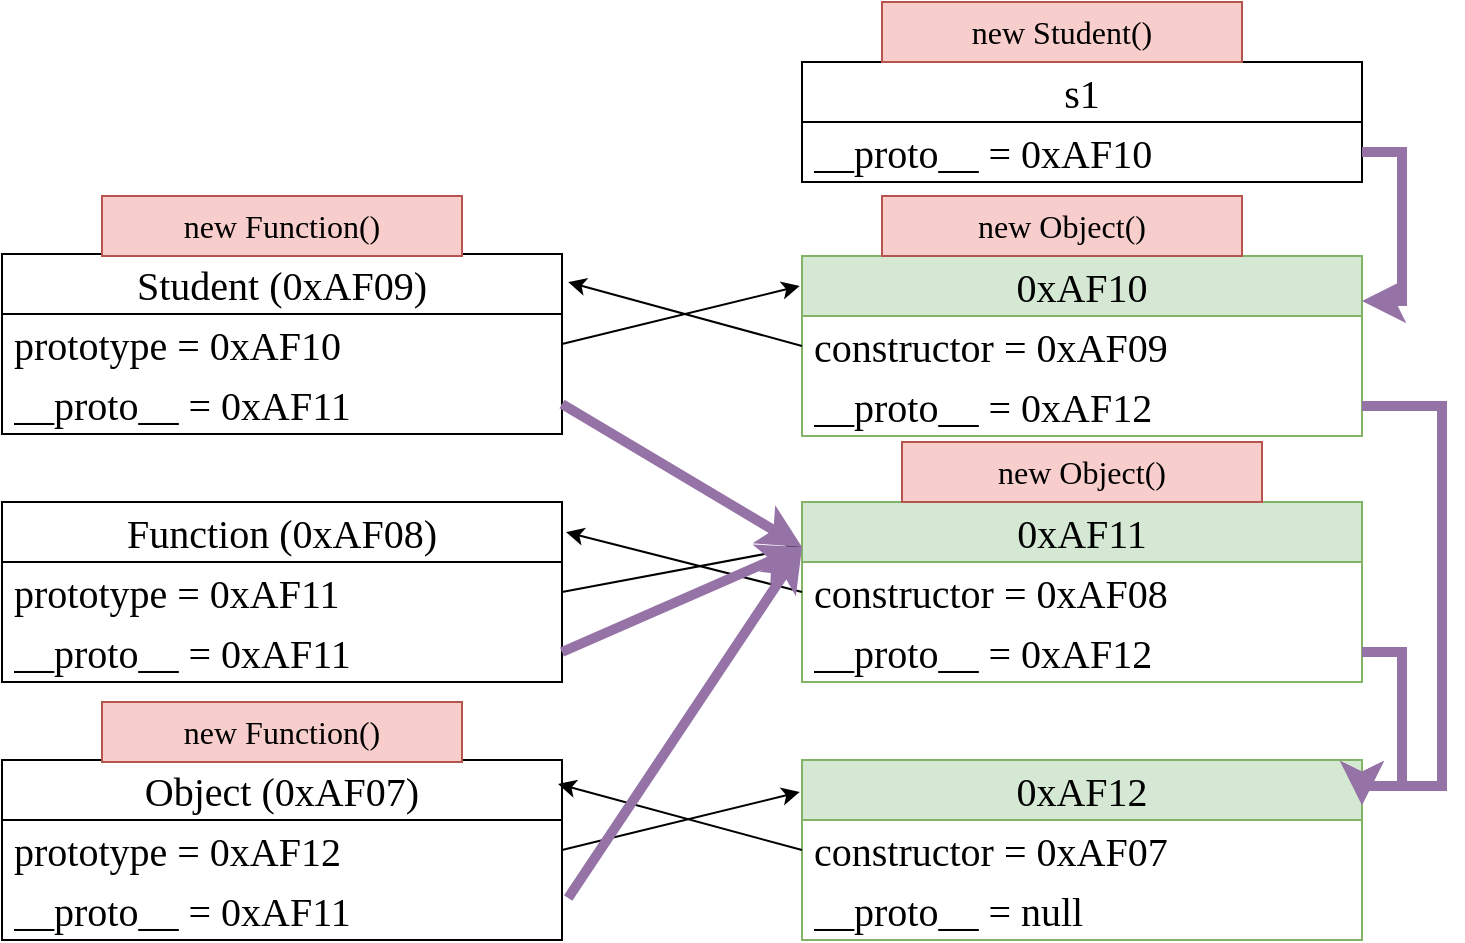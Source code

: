<mxfile version="22.1.0" type="device">
  <diagram name="Page-1" id="kZ8fsL1VzSeyfwweAmnW">
    <mxGraphModel dx="880" dy="486" grid="1" gridSize="10" guides="1" tooltips="1" connect="1" arrows="1" fold="1" page="1" pageScale="1" pageWidth="1100" pageHeight="850" math="0" shadow="0">
      <root>
        <mxCell id="0" />
        <mxCell id="1" parent="0" />
        <mxCell id="Hp6nx-xUoh-FpmTsGtWV-1" value="Student (0xAF09)" style="swimlane;fontStyle=0;childLayout=stackLayout;horizontal=1;startSize=30;horizontalStack=0;resizeParent=1;resizeParentMax=0;resizeLast=0;collapsible=1;marginBottom=0;whiteSpace=wrap;html=1;fontFamily=Ubuntu;fontSource=https%3A%2F%2Ffonts.googleapis.com%2Fcss%3Ffamily%3DUbuntu;fontSize=20;" vertex="1" parent="1">
          <mxGeometry x="80" y="156" width="280" height="90" as="geometry" />
        </mxCell>
        <mxCell id="Hp6nx-xUoh-FpmTsGtWV-2" value="prototype = 0xAF10" style="text;strokeColor=none;fillColor=none;align=left;verticalAlign=middle;spacingLeft=4;spacingRight=4;overflow=hidden;points=[[0,0.5],[1,0.5]];portConstraint=eastwest;rotatable=0;whiteSpace=wrap;html=1;fontFamily=Ubuntu;fontSource=https%3A%2F%2Ffonts.googleapis.com%2Fcss%3Ffamily%3DUbuntu;fontSize=20;" vertex="1" parent="Hp6nx-xUoh-FpmTsGtWV-1">
          <mxGeometry y="30" width="280" height="30" as="geometry" />
        </mxCell>
        <mxCell id="Hp6nx-xUoh-FpmTsGtWV-3" value="__proto__ = 0xAF11" style="text;strokeColor=none;fillColor=none;align=left;verticalAlign=middle;spacingLeft=4;spacingRight=4;overflow=hidden;points=[[0,0.5],[1,0.5]];portConstraint=eastwest;rotatable=0;whiteSpace=wrap;html=1;fontFamily=Ubuntu;fontSource=https%3A%2F%2Ffonts.googleapis.com%2Fcss%3Ffamily%3DUbuntu;fontSize=20;" vertex="1" parent="Hp6nx-xUoh-FpmTsGtWV-1">
          <mxGeometry y="60" width="280" height="30" as="geometry" />
        </mxCell>
        <mxCell id="Hp6nx-xUoh-FpmTsGtWV-29" value="0xAF10" style="swimlane;fontStyle=0;childLayout=stackLayout;horizontal=1;startSize=30;horizontalStack=0;resizeParent=1;resizeParentMax=0;resizeLast=0;collapsible=1;marginBottom=0;whiteSpace=wrap;html=1;fontFamily=Ubuntu;fontSource=https%3A%2F%2Ffonts.googleapis.com%2Fcss%3Ffamily%3DUbuntu;fontSize=20;fillColor=#d5e8d4;strokeColor=#82b366;" vertex="1" parent="1">
          <mxGeometry x="480" y="157" width="280" height="90" as="geometry" />
        </mxCell>
        <mxCell id="Hp6nx-xUoh-FpmTsGtWV-30" value="constructor = 0xAF09" style="text;strokeColor=none;fillColor=none;align=left;verticalAlign=middle;spacingLeft=4;spacingRight=4;overflow=hidden;points=[[0,0.5],[1,0.5]];portConstraint=eastwest;rotatable=0;whiteSpace=wrap;html=1;fontFamily=Ubuntu;fontSource=https%3A%2F%2Ffonts.googleapis.com%2Fcss%3Ffamily%3DUbuntu;fontSize=20;" vertex="1" parent="Hp6nx-xUoh-FpmTsGtWV-29">
          <mxGeometry y="30" width="280" height="30" as="geometry" />
        </mxCell>
        <mxCell id="Hp6nx-xUoh-FpmTsGtWV-31" value="__proto__ = 0xAF12" style="text;strokeColor=none;fillColor=none;align=left;verticalAlign=middle;spacingLeft=4;spacingRight=4;overflow=hidden;points=[[0,0.5],[1,0.5]];portConstraint=eastwest;rotatable=0;whiteSpace=wrap;html=1;fontFamily=Ubuntu;fontSource=https%3A%2F%2Ffonts.googleapis.com%2Fcss%3Ffamily%3DUbuntu;fontSize=20;" vertex="1" parent="Hp6nx-xUoh-FpmTsGtWV-29">
          <mxGeometry y="60" width="280" height="30" as="geometry" />
        </mxCell>
        <mxCell id="Hp6nx-xUoh-FpmTsGtWV-33" value="0xAF11" style="swimlane;fontStyle=0;childLayout=stackLayout;horizontal=1;startSize=30;horizontalStack=0;resizeParent=1;resizeParentMax=0;resizeLast=0;collapsible=1;marginBottom=0;whiteSpace=wrap;html=1;fontFamily=Ubuntu;fontSource=https%3A%2F%2Ffonts.googleapis.com%2Fcss%3Ffamily%3DUbuntu;fontSize=20;fillColor=#d5e8d4;strokeColor=#82b366;" vertex="1" parent="1">
          <mxGeometry x="480" y="280" width="280" height="90" as="geometry" />
        </mxCell>
        <mxCell id="Hp6nx-xUoh-FpmTsGtWV-34" value="constructor = 0xAF08" style="text;strokeColor=none;fillColor=none;align=left;verticalAlign=middle;spacingLeft=4;spacingRight=4;overflow=hidden;points=[[0,0.5],[1,0.5]];portConstraint=eastwest;rotatable=0;whiteSpace=wrap;html=1;fontFamily=Ubuntu;fontSource=https%3A%2F%2Ffonts.googleapis.com%2Fcss%3Ffamily%3DUbuntu;fontSize=20;" vertex="1" parent="Hp6nx-xUoh-FpmTsGtWV-33">
          <mxGeometry y="30" width="280" height="30" as="geometry" />
        </mxCell>
        <mxCell id="Hp6nx-xUoh-FpmTsGtWV-35" value="__proto__ = 0xAF12" style="text;strokeColor=none;fillColor=none;align=left;verticalAlign=middle;spacingLeft=4;spacingRight=4;overflow=hidden;points=[[0,0.5],[1,0.5]];portConstraint=eastwest;rotatable=0;whiteSpace=wrap;html=1;fontFamily=Ubuntu;fontSource=https%3A%2F%2Ffonts.googleapis.com%2Fcss%3Ffamily%3DUbuntu;fontSize=20;" vertex="1" parent="Hp6nx-xUoh-FpmTsGtWV-33">
          <mxGeometry y="60" width="280" height="30" as="geometry" />
        </mxCell>
        <mxCell id="Hp6nx-xUoh-FpmTsGtWV-37" value="Function (0xAF08)" style="swimlane;fontStyle=0;childLayout=stackLayout;horizontal=1;startSize=30;horizontalStack=0;resizeParent=1;resizeParentMax=0;resizeLast=0;collapsible=1;marginBottom=0;whiteSpace=wrap;html=1;fontFamily=Ubuntu;fontSource=https%3A%2F%2Ffonts.googleapis.com%2Fcss%3Ffamily%3DUbuntu;fontSize=20;" vertex="1" parent="1">
          <mxGeometry x="80" y="280" width="280" height="90" as="geometry" />
        </mxCell>
        <mxCell id="Hp6nx-xUoh-FpmTsGtWV-38" value="prototype = 0xAF11" style="text;strokeColor=none;fillColor=none;align=left;verticalAlign=middle;spacingLeft=4;spacingRight=4;overflow=hidden;points=[[0,0.5],[1,0.5]];portConstraint=eastwest;rotatable=0;whiteSpace=wrap;html=1;fontFamily=Ubuntu;fontSource=https%3A%2F%2Ffonts.googleapis.com%2Fcss%3Ffamily%3DUbuntu;fontSize=20;" vertex="1" parent="Hp6nx-xUoh-FpmTsGtWV-37">
          <mxGeometry y="30" width="280" height="30" as="geometry" />
        </mxCell>
        <mxCell id="Hp6nx-xUoh-FpmTsGtWV-39" value="__proto__ = 0xAF11" style="text;strokeColor=none;fillColor=none;align=left;verticalAlign=middle;spacingLeft=4;spacingRight=4;overflow=hidden;points=[[0,0.5],[1,0.5]];portConstraint=eastwest;rotatable=0;whiteSpace=wrap;html=1;fontFamily=Ubuntu;fontSource=https%3A%2F%2Ffonts.googleapis.com%2Fcss%3Ffamily%3DUbuntu;fontSize=20;" vertex="1" parent="Hp6nx-xUoh-FpmTsGtWV-37">
          <mxGeometry y="60" width="280" height="30" as="geometry" />
        </mxCell>
        <mxCell id="Hp6nx-xUoh-FpmTsGtWV-41" value="0xAF12" style="swimlane;fontStyle=0;childLayout=stackLayout;horizontal=1;startSize=30;horizontalStack=0;resizeParent=1;resizeParentMax=0;resizeLast=0;collapsible=1;marginBottom=0;whiteSpace=wrap;html=1;fontFamily=Ubuntu;fontSource=https%3A%2F%2Ffonts.googleapis.com%2Fcss%3Ffamily%3DUbuntu;fontSize=20;fillColor=#d5e8d4;strokeColor=#82b366;" vertex="1" parent="1">
          <mxGeometry x="480" y="409" width="280" height="90" as="geometry" />
        </mxCell>
        <mxCell id="Hp6nx-xUoh-FpmTsGtWV-42" value="constructor = 0xAF07" style="text;strokeColor=none;fillColor=none;align=left;verticalAlign=middle;spacingLeft=4;spacingRight=4;overflow=hidden;points=[[0,0.5],[1,0.5]];portConstraint=eastwest;rotatable=0;whiteSpace=wrap;html=1;fontFamily=Ubuntu;fontSource=https%3A%2F%2Ffonts.googleapis.com%2Fcss%3Ffamily%3DUbuntu;fontSize=20;" vertex="1" parent="Hp6nx-xUoh-FpmTsGtWV-41">
          <mxGeometry y="30" width="280" height="30" as="geometry" />
        </mxCell>
        <mxCell id="Hp6nx-xUoh-FpmTsGtWV-43" value="__proto__ = null" style="text;strokeColor=none;fillColor=none;align=left;verticalAlign=middle;spacingLeft=4;spacingRight=4;overflow=hidden;points=[[0,0.5],[1,0.5]];portConstraint=eastwest;rotatable=0;whiteSpace=wrap;html=1;fontFamily=Ubuntu;fontSource=https%3A%2F%2Ffonts.googleapis.com%2Fcss%3Ffamily%3DUbuntu;fontSize=20;" vertex="1" parent="Hp6nx-xUoh-FpmTsGtWV-41">
          <mxGeometry y="60" width="280" height="30" as="geometry" />
        </mxCell>
        <mxCell id="Hp6nx-xUoh-FpmTsGtWV-45" value="Object (0xAF07)" style="swimlane;fontStyle=0;childLayout=stackLayout;horizontal=1;startSize=30;horizontalStack=0;resizeParent=1;resizeParentMax=0;resizeLast=0;collapsible=1;marginBottom=0;whiteSpace=wrap;html=1;fontFamily=Ubuntu;fontSource=https%3A%2F%2Ffonts.googleapis.com%2Fcss%3Ffamily%3DUbuntu;fontSize=20;" vertex="1" parent="1">
          <mxGeometry x="80" y="409" width="280" height="90" as="geometry" />
        </mxCell>
        <mxCell id="Hp6nx-xUoh-FpmTsGtWV-46" value="prototype = 0xAF12" style="text;strokeColor=none;fillColor=none;align=left;verticalAlign=middle;spacingLeft=4;spacingRight=4;overflow=hidden;points=[[0,0.5],[1,0.5]];portConstraint=eastwest;rotatable=0;whiteSpace=wrap;html=1;fontFamily=Ubuntu;fontSource=https%3A%2F%2Ffonts.googleapis.com%2Fcss%3Ffamily%3DUbuntu;fontSize=20;" vertex="1" parent="Hp6nx-xUoh-FpmTsGtWV-45">
          <mxGeometry y="30" width="280" height="30" as="geometry" />
        </mxCell>
        <mxCell id="Hp6nx-xUoh-FpmTsGtWV-47" value="__proto__ = 0xAF11" style="text;strokeColor=none;fillColor=none;align=left;verticalAlign=middle;spacingLeft=4;spacingRight=4;overflow=hidden;points=[[0,0.5],[1,0.5]];portConstraint=eastwest;rotatable=0;whiteSpace=wrap;html=1;fontFamily=Ubuntu;fontSource=https%3A%2F%2Ffonts.googleapis.com%2Fcss%3Ffamily%3DUbuntu;fontSize=20;" vertex="1" parent="Hp6nx-xUoh-FpmTsGtWV-45">
          <mxGeometry y="60" width="280" height="30" as="geometry" />
        </mxCell>
        <mxCell id="Hp6nx-xUoh-FpmTsGtWV-49" style="rounded=0;orthogonalLoop=1;jettySize=auto;html=1;entryX=-0.004;entryY=0.167;entryDx=0;entryDy=0;entryPerimeter=0;exitX=1;exitY=0.5;exitDx=0;exitDy=0;" edge="1" parent="1" source="Hp6nx-xUoh-FpmTsGtWV-2" target="Hp6nx-xUoh-FpmTsGtWV-29">
          <mxGeometry relative="1" as="geometry" />
        </mxCell>
        <mxCell id="Hp6nx-xUoh-FpmTsGtWV-50" style="rounded=0;orthogonalLoop=1;jettySize=auto;html=1;entryX=1.011;entryY=0.156;entryDx=0;entryDy=0;entryPerimeter=0;exitX=0;exitY=0.5;exitDx=0;exitDy=0;" edge="1" parent="1" source="Hp6nx-xUoh-FpmTsGtWV-30" target="Hp6nx-xUoh-FpmTsGtWV-1">
          <mxGeometry relative="1" as="geometry" />
        </mxCell>
        <mxCell id="Hp6nx-xUoh-FpmTsGtWV-51" style="rounded=0;orthogonalLoop=1;jettySize=auto;html=1;entryX=0;entryY=0.25;entryDx=0;entryDy=0;exitX=1;exitY=0.5;exitDx=0;exitDy=0;" edge="1" parent="1" source="Hp6nx-xUoh-FpmTsGtWV-38" target="Hp6nx-xUoh-FpmTsGtWV-33">
          <mxGeometry relative="1" as="geometry" />
        </mxCell>
        <mxCell id="Hp6nx-xUoh-FpmTsGtWV-52" style="rounded=0;orthogonalLoop=1;jettySize=auto;html=1;exitX=0;exitY=0.5;exitDx=0;exitDy=0;entryX=1.007;entryY=0.167;entryDx=0;entryDy=0;entryPerimeter=0;" edge="1" parent="1" source="Hp6nx-xUoh-FpmTsGtWV-34" target="Hp6nx-xUoh-FpmTsGtWV-37">
          <mxGeometry relative="1" as="geometry" />
        </mxCell>
        <mxCell id="Hp6nx-xUoh-FpmTsGtWV-53" style="rounded=0;orthogonalLoop=1;jettySize=auto;html=1;entryX=-0.004;entryY=0.178;entryDx=0;entryDy=0;entryPerimeter=0;exitX=1;exitY=0.5;exitDx=0;exitDy=0;" edge="1" parent="1" source="Hp6nx-xUoh-FpmTsGtWV-46" target="Hp6nx-xUoh-FpmTsGtWV-41">
          <mxGeometry relative="1" as="geometry" />
        </mxCell>
        <mxCell id="Hp6nx-xUoh-FpmTsGtWV-54" style="rounded=0;orthogonalLoop=1;jettySize=auto;html=1;entryX=0.993;entryY=0.133;entryDx=0;entryDy=0;entryPerimeter=0;exitX=0;exitY=0.5;exitDx=0;exitDy=0;" edge="1" parent="1" source="Hp6nx-xUoh-FpmTsGtWV-42" target="Hp6nx-xUoh-FpmTsGtWV-45">
          <mxGeometry relative="1" as="geometry" />
        </mxCell>
        <mxCell id="Hp6nx-xUoh-FpmTsGtWV-55" style="rounded=0;orthogonalLoop=1;jettySize=auto;html=1;entryX=0;entryY=0.25;entryDx=0;entryDy=0;strokeWidth=5;fillColor=#e1d5e7;strokeColor=#9673a6;exitX=1;exitY=0.5;exitDx=0;exitDy=0;" edge="1" parent="1" source="Hp6nx-xUoh-FpmTsGtWV-3" target="Hp6nx-xUoh-FpmTsGtWV-33">
          <mxGeometry relative="1" as="geometry" />
        </mxCell>
        <mxCell id="Hp6nx-xUoh-FpmTsGtWV-56" style="rounded=0;orthogonalLoop=1;jettySize=auto;html=1;entryX=0;entryY=0.25;entryDx=0;entryDy=0;exitX=1.011;exitY=0.3;exitDx=0;exitDy=0;exitPerimeter=0;strokeWidth=5;fillColor=#e1d5e7;strokeColor=#9673a6;" edge="1" parent="1" source="Hp6nx-xUoh-FpmTsGtWV-47" target="Hp6nx-xUoh-FpmTsGtWV-33">
          <mxGeometry relative="1" as="geometry" />
        </mxCell>
        <mxCell id="Hp6nx-xUoh-FpmTsGtWV-57" style="edgeStyle=orthogonalEdgeStyle;rounded=0;orthogonalLoop=1;jettySize=auto;html=1;entryX=1;entryY=0.25;entryDx=0;entryDy=0;fillColor=#e1d5e7;strokeColor=#9673a6;strokeWidth=5;" edge="1" parent="1" source="Hp6nx-xUoh-FpmTsGtWV-31" target="Hp6nx-xUoh-FpmTsGtWV-41">
          <mxGeometry relative="1" as="geometry">
            <Array as="points">
              <mxPoint x="800" y="232" />
              <mxPoint x="800" y="422" />
            </Array>
          </mxGeometry>
        </mxCell>
        <mxCell id="Hp6nx-xUoh-FpmTsGtWV-58" style="edgeStyle=orthogonalEdgeStyle;rounded=0;orthogonalLoop=1;jettySize=auto;html=1;entryX=1;entryY=0.25;entryDx=0;entryDy=0;fillColor=#e1d5e7;strokeColor=#9673a6;strokeWidth=5;" edge="1" parent="1" source="Hp6nx-xUoh-FpmTsGtWV-35" target="Hp6nx-xUoh-FpmTsGtWV-41">
          <mxGeometry relative="1" as="geometry">
            <Array as="points">
              <mxPoint x="780" y="355" />
              <mxPoint x="780" y="422" />
            </Array>
          </mxGeometry>
        </mxCell>
        <mxCell id="Hp6nx-xUoh-FpmTsGtWV-59" style="rounded=0;orthogonalLoop=1;jettySize=auto;html=1;entryX=0;entryY=0.25;entryDx=0;entryDy=0;fillColor=#e1d5e7;strokeColor=#9673a6;strokeWidth=5;exitX=1;exitY=0.5;exitDx=0;exitDy=0;" edge="1" parent="1" source="Hp6nx-xUoh-FpmTsGtWV-39" target="Hp6nx-xUoh-FpmTsGtWV-33">
          <mxGeometry relative="1" as="geometry" />
        </mxCell>
        <mxCell id="Hp6nx-xUoh-FpmTsGtWV-65" value="s1" style="swimlane;fontStyle=0;childLayout=stackLayout;horizontal=1;startSize=30;horizontalStack=0;resizeParent=1;resizeParentMax=0;resizeLast=0;collapsible=1;marginBottom=0;whiteSpace=wrap;html=1;fontFamily=Ubuntu;fontSource=https%3A%2F%2Ffonts.googleapis.com%2Fcss%3Ffamily%3DUbuntu;fontSize=20;" vertex="1" parent="1">
          <mxGeometry x="480" y="60" width="280" height="60" as="geometry" />
        </mxCell>
        <mxCell id="Hp6nx-xUoh-FpmTsGtWV-67" value="__proto__ = 0xAF10" style="text;strokeColor=none;fillColor=none;align=left;verticalAlign=middle;spacingLeft=4;spacingRight=4;overflow=hidden;points=[[0,0.5],[1,0.5]];portConstraint=eastwest;rotatable=0;whiteSpace=wrap;html=1;fontFamily=Ubuntu;fontSource=https%3A%2F%2Ffonts.googleapis.com%2Fcss%3Ffamily%3DUbuntu;fontSize=20;" vertex="1" parent="Hp6nx-xUoh-FpmTsGtWV-65">
          <mxGeometry y="30" width="280" height="30" as="geometry" />
        </mxCell>
        <mxCell id="Hp6nx-xUoh-FpmTsGtWV-68" style="edgeStyle=orthogonalEdgeStyle;rounded=0;orthogonalLoop=1;jettySize=auto;html=1;entryX=1;entryY=0.25;entryDx=0;entryDy=0;fillColor=#e1d5e7;strokeColor=#9673a6;strokeWidth=5;" edge="1" parent="1" source="Hp6nx-xUoh-FpmTsGtWV-67" target="Hp6nx-xUoh-FpmTsGtWV-29">
          <mxGeometry relative="1" as="geometry">
            <Array as="points">
              <mxPoint x="780" y="105" />
              <mxPoint x="780" y="180" />
            </Array>
          </mxGeometry>
        </mxCell>
        <mxCell id="Hp6nx-xUoh-FpmTsGtWV-69" value="new Student()" style="text;html=1;strokeColor=#b85450;fillColor=#f8cecc;align=center;verticalAlign=middle;whiteSpace=wrap;rounded=0;fontFamily=Ubuntu;fontSource=https%3A%2F%2Ffonts.googleapis.com%2Fcss%3Ffamily%3DUbuntu;fontSize=16;" vertex="1" parent="1">
          <mxGeometry x="520" y="30" width="180" height="30" as="geometry" />
        </mxCell>
        <mxCell id="Hp6nx-xUoh-FpmTsGtWV-70" value="new Object()" style="text;html=1;strokeColor=#b85450;fillColor=#f8cecc;align=center;verticalAlign=middle;whiteSpace=wrap;rounded=0;fontFamily=Ubuntu;fontSource=https%3A%2F%2Ffonts.googleapis.com%2Fcss%3Ffamily%3DUbuntu;fontSize=16;" vertex="1" parent="1">
          <mxGeometry x="520" y="127" width="180" height="30" as="geometry" />
        </mxCell>
        <mxCell id="Hp6nx-xUoh-FpmTsGtWV-71" value="new Object()" style="text;html=1;strokeColor=#b85450;fillColor=#f8cecc;align=center;verticalAlign=middle;whiteSpace=wrap;rounded=0;fontFamily=Ubuntu;fontSource=https%3A%2F%2Ffonts.googleapis.com%2Fcss%3Ffamily%3DUbuntu;fontSize=16;" vertex="1" parent="1">
          <mxGeometry x="530" y="250" width="180" height="30" as="geometry" />
        </mxCell>
        <mxCell id="Hp6nx-xUoh-FpmTsGtWV-72" value="new Function()" style="text;html=1;strokeColor=#b85450;fillColor=#f8cecc;align=center;verticalAlign=middle;whiteSpace=wrap;rounded=0;fontFamily=Ubuntu;fontSource=https%3A%2F%2Ffonts.googleapis.com%2Fcss%3Ffamily%3DUbuntu;fontSize=16;" vertex="1" parent="1">
          <mxGeometry x="130" y="127" width="180" height="30" as="geometry" />
        </mxCell>
        <mxCell id="Hp6nx-xUoh-FpmTsGtWV-73" value="new Function()" style="text;html=1;strokeColor=#b85450;fillColor=#f8cecc;align=center;verticalAlign=middle;whiteSpace=wrap;rounded=0;fontFamily=Ubuntu;fontSource=https%3A%2F%2Ffonts.googleapis.com%2Fcss%3Ffamily%3DUbuntu;fontSize=16;" vertex="1" parent="1">
          <mxGeometry x="130" y="380" width="180" height="30" as="geometry" />
        </mxCell>
      </root>
    </mxGraphModel>
  </diagram>
</mxfile>
